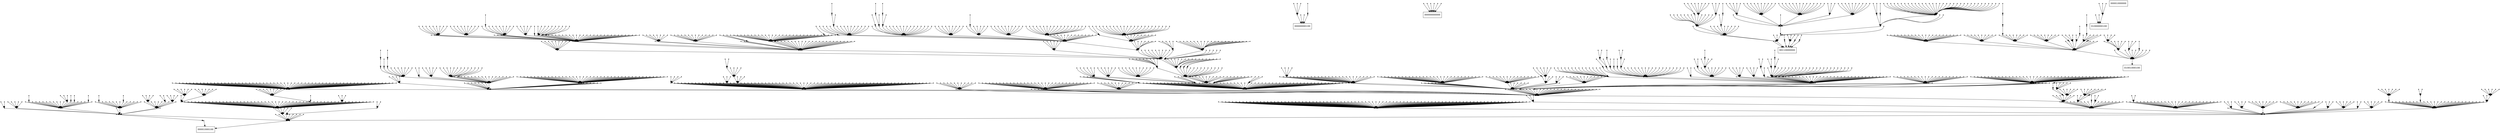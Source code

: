 digraph G {
node[shape=point];
concentrate=true;
"00000000001" -> "00000110010";
"00000000010" -> "00000010011";
"00000000011" -> "00000010011";
"00000000101" -> "00000110100";
"00000000110" -> "00000010001";
"00000000111" -> "00000010011";
"00000001000" -> "00000001011";
"00000001001" -> "00000111011";
"00000001010" -> "00000011011";
"00000001011" -> "00000011011";
"00000001100" -> "00000000001";
"00000001101" -> "00000110011";
"00000001110" -> "00000010011";
"00000001111" -> "00000010011";
"00000010000" -> "00001100100";
"00000010001" -> "00001110100";
"00000010010" -> "00000010001";
"00000010011" -> "00000110011";
"00000010100" -> "00001100100";
"00000010101" -> "00001110100";
"00000010110" -> "00000010101";
"00000010111" -> "00000110101";
"00000011000" -> "00000100001";
"00000011001" -> "00000110011";
"00000011010" -> "00000010011";
"00000011011" -> "00000110011";
"00000011100" -> "00000100101";
"00000011101" -> "00000110101";
"00000011110" -> "00000010001";
"00000011111" -> "00000110011";
"00000100000" -> "00000000100";
"00000100001" -> "00000110110";
"00000100010" -> "00000010011";
"00000100011" -> "00000010011";
"00000100100" -> "00000000100";
"00000100101" -> "00000110100";
"00000100110" -> "00000010101";
"00000100111" -> "00000010111";
"00000101000" -> "00000001011";
"00000101001" -> "00000111011";
"00000101010" -> "00000011011";
"00000101011" -> "00000011011";
"00000101100" -> "00000000101";
"00000101101" -> "00000110111";
"00000101110" -> "00000010011";
"00000101111" -> "00000010011";
"00000110000" -> "00001100100";
"00000110001" -> "00001110100";
"00000110010" -> "00000010101";
"00000110011" -> "00000110111";
"00000110100" -> "00001100100";
"00000110101" -> "00001110100";
"00000110110" -> "00000010101";
"00000110111" -> "00000110101";
"00000111000" -> "00000100101";
"00000111001" -> "00000110111";
"00000111010" -> "00000010011";
"00000111011" -> "00000110011";
"00000111100" -> "00000100101";
"00000111101" -> "00000110101";
"00000111110" -> "00000010101";
"00000111111" -> "00000110111";
"00001000001" -> "00001110000";
"00001000010" -> "00000010001";
"00001000011" -> "00000010011";
"00001000101" -> "00001110100";
"00001000110" -> "00000010001";
"00001000111" -> "00000010001";
"00001001000" -> "00000001001";
"00001001001" -> "00000111011";
"00001001010" -> "00000011011";
"00001001011" -> "00000011011";
"00001001100" -> "00000000001";
"00001001101" -> "00000110001";
"00001001110" -> "00000010001";
"00001001111" -> "00000010011";
"00001010000" -> "00001100100";
"00001010001" -> "00001110100";
"00001010010" -> "00001010001";
"00001010011" -> "00001110001";
"00001010100" -> "00001100100";
"00001010101" -> "00001110100";
"00001010110" -> "00001010101";
"00001010111" -> "00001110101";
"00001011000" -> "00001100001";
"00001011001" -> "00001110001";
"00001011010" -> "00000010001";
"00001011011" -> "00000110011";
"00001011100" -> "00001100101";
"00001011101" -> "00001110101";
"00001011110" -> "00000010001";
"00001011111" -> "00000110001";
"00001100000" -> "00001000100";
"00001100001" -> "00001110100";
"00001100010" -> "00000010001";
"00001100011" -> "00000010011";
"00001100100" -> "00001000100";
"00001100101" -> "00001110100";
"00001100110" -> "00000010101";
"00001100111" -> "00000010101";
"00001101000" -> "00000001001";
"00001101001" -> "00000111011";
"00001101010" -> "00000011011";
"00001101011" -> "00000011011";
"00001101100" -> "00000000101";
"00001101101" -> "00000110101";
"00001101110" -> "00000010001";
"00001101111" -> "00000010011";
"00001110000" -> "00001100100";
"00001110001" -> "00001110100";
"00001110010" -> "00001010101";
"00001110011" -> "00001110101";
"00001110100" -> "00001100100";
"00001110101" -> "00001110100";
"00001110110" -> "00001010101";
"00001110111" -> "00001110101";
"00001111000" -> "00001100101";
"00001111001" -> "00001110101";
"00001111010" -> "00000010001";
"00001111011" -> "00000110011";
"00001111100" -> "00001100101";
"00001111101" -> "00001110101";
"00001111110" -> "00000010101";
"00001111111" -> "00000110101";
"00010000000" -> "00000000000";
"00010000001" -> "00000110010";
"00010000010" -> "00000010011";
"00010000011" -> "00000010011";
"00010000100" -> "00000000000";
"00010000101" -> "00000110000";
"00010000110" -> "00000010001";
"00010000111" -> "00000010011";
"00010001000" -> "00000001011";
"00010001001" -> "00000111011";
"00010001010" -> "00000011011";
"00010001011" -> "00000011011";
"00010001100" -> "00000000001";
"00010001101" -> "00000110011";
"00010001110" -> "00000010011";
"00010001111" -> "00000010011";
"00010010000" -> "00000100000";
"00010010001" -> "00000110000";
"00010010010" -> "00000010001";
"00010010011" -> "00000110011";
"00010010100" -> "00000100100";
"00010010101" -> "00000110100";
"00010010110" -> "00000010001";
"00010010111" -> "00000110001";
"00010011000" -> "00000100001";
"00010011001" -> "00000110011";
"00010011010" -> "00000010011";
"00010011011" -> "00000110011";
"00010011100" -> "00000100001";
"00010011101" -> "00000110001";
"00010011110" -> "00000010001";
"00010011111" -> "00000110011";
"00010100000" -> "00000000000";
"00010100001" -> "00000110010";
"00010100010" -> "00000010011";
"00010100011" -> "00000010011";
"00010100100" -> "00000000100";
"00010100101" -> "00000110100";
"00010100110" -> "00000010001";
"00010100111" -> "00000010011";
"00010101000" -> "00000001011";
"00010101001" -> "00000111011";
"00010101010" -> "00000011011";
"00010101011" -> "00000011011";
"00010101100" -> "00000000001";
"00010101101" -> "00000110011";
"00010101110" -> "00000010011";
"00010101111" -> "00000010011";
"00010110000" -> "00000100100";
"00010110001" -> "00000110100";
"00010110010" -> "00000010001";
"00010110011" -> "00000110011";
"00010110100" -> "00000100100";
"00010110101" -> "00000110100";
"00010110110" -> "00000010101";
"00010110111" -> "00000110101";
"00010111000" -> "00000100001";
"00010111001" -> "00000110011";
"00010111010" -> "00000010011";
"00010111011" -> "00000110011";
"00010111100" -> "00000100101";
"00010111101" -> "00000110101";
"00010111110" -> "00000010001";
"00010111111" -> "00000110011";
"00011000000" -> "00000000000";
"00011000001" -> "00000110000";
"00011000010" -> "00000010001";
"00011000011" -> "00000010011";
"00011000100" -> "00000000000";
"00011000101" -> "00000110000";
"00011000110" -> "00000010001";
"00011000111" -> "00000010001";
"00011001000" -> "00000001001";
"00011001001" -> "00000111011";
"00011001010" -> "00000011011";
"00011001011" -> "00000011011";
"00011001100" -> "00000000001";
"00011001101" -> "00000110001";
"00011001110" -> "00000010001";
"00011001111" -> "00000010011";
"00011010000" -> "00001100000";
"00011010001" -> "00001110000";
"00011010010" -> "00000010001";
"00011010011" -> "00000110001";
"00011010100" -> "00001100100";
"00011010101" -> "00001110100";
"00011010110" -> "00000010001";
"00011010111" -> "00000110001";
"00011011000" -> "00000100001";
"00011011001" -> "00000110001";
"00011011010" -> "00000010001";
"00011011011" -> "00000110011";
"00011011100" -> "00000100001";
"00011011101" -> "00000110001";
"00011011110" -> "00000010001";
"00011011111" -> "00000110001";
"00011100000" -> "00000000000";
"00011100001" -> "00000110000";
"00011100010" -> "00000010001";
"00011100011" -> "00000010011";
"00011100100" -> "00000000100";
"00011100101" -> "00000110100";
"00011100110" -> "00000010001";
"00011100111" -> "00000010001";
"00011101000" -> "00000001001";
"00011101001" -> "00000111011";
"00011101010" -> "00000011011";
"00011101011" -> "00000011011";
"00011101100" -> "00000000001";
"00011101101" -> "00000110001";
"00011101110" -> "00000010001";
"00011101111" -> "00000010011";
"00011110000" -> "00001100100";
"00011110001" -> "00001110100";
"00011110010" -> "00000010001";
"00011110011" -> "00000110001";
"00011110100" -> "00001100100";
"00011110101" -> "00001110100";
"00011110110" -> "00000010101";
"00011110111" -> "00000110101";
"00011111000" -> "00000100001";
"00011111001" -> "00000110001";
"00011111010" -> "00000010001";
"00011111011" -> "00000110011";
"00011111100" -> "00000100101";
"00011111101" -> "00000110101";
"00011111110" -> "00000010001";
"00011111111" -> "00000110001";
"00100000000" -> "00110000000";
"00100000001" -> "00110110010";
"00100000010" -> "00010010011";
"00100000011" -> "00010010011";
"00100000100" -> "00110000100";
"00100000101" -> "00110110100";
"00100000110" -> "00010010001";
"00100000111" -> "00010010011";
"00100001000" -> "00110001011";
"00100001001" -> "00110111011";
"00100001010" -> "00010011011";
"00100001011" -> "00010011011";
"00100001100" -> "00110000001";
"00100001101" -> "00110110011";
"00100001110" -> "00010010011";
"00100001111" -> "00010010011";
"00100010000" -> "00111100100";
"00100010001" -> "00111110100";
"00100010010" -> "00010010001";
"00100010011" -> "00010110011";
"00100010100" -> "00111100100";
"00100010101" -> "00111110100";
"00100010110" -> "00010010101";
"00100010111" -> "00010110101";
"00100011000" -> "00110100001";
"00100011001" -> "00110110011";
"00100011010" -> "00010010011";
"00100011011" -> "00010110011";
"00100011100" -> "00110100101";
"00100011101" -> "00110110101";
"00100011110" -> "00010010001";
"00100011111" -> "00010110011";
"00100100000" -> "00110000100";
"00100100001" -> "00110110110";
"00100100010" -> "00010010011";
"00100100011" -> "00010010011";
"00100100100" -> "00110000100";
"00100100101" -> "00110110100";
"00100100110" -> "00010010101";
"00100100111" -> "00010010111";
"00100101000" -> "00110001011";
"00100101001" -> "00110111011";
"00100101010" -> "00010011011";
"00100101011" -> "00010011011";
"00100101100" -> "00110000101";
"00100101101" -> "00110110111";
"00100101110" -> "00010010011";
"00100101111" -> "00010010011";
"00100110000" -> "00111100100";
"00100110001" -> "00111110100";
"00100110010" -> "00010010101";
"00100110011" -> "00010110111";
"00100110100" -> "00111100100";
"00100110101" -> "00111110100";
"00100110110" -> "00010010101";
"00100110111" -> "00010110101";
"00100111000" -> "00110100101";
"00100111001" -> "00110110111";
"00100111010" -> "00010010011";
"00100111011" -> "00010110011";
"00100111100" -> "00110100101";
"00100111101" -> "00110110101";
"00100111110" -> "00010010101";
"00100111111" -> "00010110111";
"00101000000" -> "00111000000";
"00101000001" -> "00111110000";
"00101000010" -> "00010010001";
"00101000011" -> "00010010011";
"00101000100" -> "00111000100";
"00101000101" -> "00111110100";
"00101000110" -> "00010010001";
"00101000111" -> "00010010001";
"00101001000" -> "00110001001";
"00101001001" -> "00110111011";
"00101001010" -> "00010011011";
"00101001011" -> "00010011011";
"00101001100" -> "00110000001";
"00101001101" -> "00110110001";
"00101001110" -> "00010010001";
"00101001111" -> "00010010011";
"00101010000" -> "00111100100";
"00101010001" -> "00111110100";
"00101010010" -> "00011010001";
"00101010011" -> "00011110001";
"00101010100" -> "00111100100";
"00101010101" -> "00111110100";
"00101010110" -> "00011010101";
"00101010111" -> "00011110101";
"00101011000" -> "00111100001";
"00101011001" -> "00111110001";
"00101011010" -> "00010010001";
"00101011011" -> "00010110011";
"00101011100" -> "00111100101";
"00101011101" -> "00111110101";
"00101011110" -> "00010010001";
"00101011111" -> "00010110001";
"00101100000" -> "00111000100";
"00101100001" -> "00111110100";
"00101100010" -> "00010010001";
"00101100011" -> "00010010011";
"00101100100" -> "00111000100";
"00101100101" -> "00111110100";
"00101100110" -> "00010010101";
"00101100111" -> "00010010101";
"00101101000" -> "00110001001";
"00101101001" -> "00110111011";
"00101101010" -> "00010011011";
"00101101011" -> "00010011011";
"00101101100" -> "00110000101";
"00101101101" -> "00110110101";
"00101101110" -> "00010010001";
"00101101111" -> "00010010011";
"00101110000" -> "00111100100";
"00101110001" -> "00111110100";
"00101110010" -> "00011010101";
"00101110011" -> "00011110101";
"00101110100" -> "00111100100";
"00101110101" -> "00111110100";
"00101110110" -> "00011010101";
"00101110111" -> "00011110101";
"00101111000" -> "00111100101";
"00101111001" -> "00111110101";
"00101111010" -> "00010010001";
"00101111011" -> "00010110011";
"00101111100" -> "00111100101";
"00101111101" -> "00111110101";
"00101111110" -> "00010010101";
"00101111111" -> "00010110101";
"00110000001" -> "00110110010";
"00110000010" -> "00010010011";
"00110000011" -> "00010010011";
"00110000100" -> "00110000000";
"00110000101" -> "00110110000";
"00110000110" -> "00010010001";
"00110000111" -> "00010010011";
"00110001000" -> "00110001011";
"00110001001" -> "00110111011";
"00110001010" -> "00010011011";
"00110001011" -> "00010011011";
"00110001100" -> "00110000001";
"00110001101" -> "00110110011";
"00110001110" -> "00010010011";
"00110001111" -> "00010010011";
"00110010000" -> "00110100000";
"00110010001" -> "00110110000";
"00110010010" -> "00010010001";
"00110010011" -> "00010110011";
"00110010100" -> "00110100100";
"00110010101" -> "00110110100";
"00110010110" -> "00010010001";
"00110010111" -> "00010110001";
"00110011000" -> "00110100001";
"00110011001" -> "00110110011";
"00110011010" -> "00010010011";
"00110011011" -> "00010110011";
"00110011100" -> "00110100001";
"00110011101" -> "00110110001";
"00110011110" -> "00010010001";
"00110011111" -> "00010110011";
"00110100000" -> "00110000000";
"00110100001" -> "00110110010";
"00110100010" -> "00010010011";
"00110100011" -> "00010010011";
"00110100100" -> "00110000100";
"00110100101" -> "00110110100";
"00110100110" -> "00010010001";
"00110100111" -> "00010010011";
"00110101000" -> "00110001011";
"00110101001" -> "00110111011";
"00110101010" -> "00010011011";
"00110101011" -> "00010011011";
"00110101100" -> "00110000001";
"00110101101" -> "00110110011";
"00110101110" -> "00010010011";
"00110101111" -> "00010010011";
"00110110000" -> "00110100100";
"00110110001" -> "00110110100";
"00110110010" -> "00010010001";
"00110110011" -> "00010110011";
"00110110100" -> "00110100100";
"00110110101" -> "00110110100";
"00110110110" -> "00010010101";
"00110110111" -> "00010110101";
"00110111000" -> "00110100001";
"00110111001" -> "00110110011";
"00110111010" -> "00010010011";
"00110111011" -> "00010110011";
"00110111100" -> "00110100101";
"00110111101" -> "00110110101";
"00110111110" -> "00010010001";
"00110111111" -> "00010110011";
"00111000000" -> "00110000000";
"00111000001" -> "00110110000";
"00111000010" -> "00010010001";
"00111000011" -> "00010010011";
"00111000100" -> "00110000000";
"00111000101" -> "00110110000";
"00111000110" -> "00010010001";
"00111000111" -> "00010010001";
"00111001000" -> "00110001001";
"00111001001" -> "00110111011";
"00111001010" -> "00010011011";
"00111001011" -> "00010011011";
"00111001100" -> "00110000001";
"00111001101" -> "00110110001";
"00111001110" -> "00010010001";
"00111001111" -> "00010010011";
"00111010000" -> "00111100000";
"00111010001" -> "00111110000";
"00111010010" -> "00010010001";
"00111010011" -> "00010110001";
"00111010100" -> "00111100100";
"00111010101" -> "00111110100";
"00111010110" -> "00010010001";
"00111010111" -> "00010110001";
"00111011000" -> "00110100001";
"00111011001" -> "00110110001";
"00111011010" -> "00010010001";
"00111011011" -> "00010110011";
"00111011100" -> "00110100001";
"00111011101" -> "00110110001";
"00111011110" -> "00010010001";
"00111011111" -> "00010110001";
"00111100000" -> "00110000000";
"00111100001" -> "00110110000";
"00111100010" -> "00010010001";
"00111100011" -> "00010010011";
"00111100100" -> "00110000100";
"00111100101" -> "00110110100";
"00111100110" -> "00010010001";
"00111100111" -> "00010010001";
"00111101000" -> "00110001001";
"00111101001" -> "00110111011";
"00111101010" -> "00010011011";
"00111101011" -> "00010011011";
"00111101100" -> "00110000001";
"00111101101" -> "00110110001";
"00111101110" -> "00010010001";
"00111101111" -> "00010010011";
"00111110000" -> "00111100100";
"00111110001" -> "00111110100";
"00111110010" -> "00010010001";
"00111110011" -> "00010110001";
"00111110100" -> "00111100100";
"00111110101" -> "00111110100";
"00111110110" -> "00010010101";
"00111110111" -> "00010110101";
"00111111000" -> "00110100001";
"00111111001" -> "00110110001";
"00111111010" -> "00010010001";
"00111111011" -> "00010110011";
"00111111100" -> "00110100101";
"00111111101" -> "00110110101";
"00111111110" -> "00010010001";
"00111111111" -> "00010110001";
"01000000000" -> "01000001000";
"01000000001" -> "01000111010";
"01000000010" -> "00000011011";
"01000000011" -> "00000011011";
"01000000101" -> "01000110100";
"01000000110" -> "00000010001";
"01000000111" -> "00000010011";
"01000001000" -> "01000001011";
"01000001001" -> "01000111011";
"01000001010" -> "00000011011";
"01000001011" -> "00000011011";
"01000001100" -> "01000001001";
"01000001101" -> "01000111011";
"01000001110" -> "00000011011";
"01000001111" -> "00000011011";
"01000010000" -> "01001100100";
"01000010001" -> "01001110100";
"01000010010" -> "00000010001";
"01000010011" -> "00000110011";
"01000010100" -> "01001100100";
"01000010101" -> "01001110100";
"01000010110" -> "00000010101";
"01000010111" -> "00000110101";
"01000011000" -> "01000101001";
"01000011001" -> "01000111011";
"01000011010" -> "00000011011";
"01000011011" -> "00000111011";
"01000011100" -> "01000100101";
"01000011101" -> "01000110101";
"01000011110" -> "00000010001";
"01000011111" -> "00000110011";
"01000100000" -> "01000001100";
"01000100001" -> "01000111110";
"01000100010" -> "00000011011";
"01000100011" -> "00000011011";
"01000100100" -> "01000000100";
"01000100101" -> "01000110100";
"01000100110" -> "00000010101";
"01000100111" -> "00000010111";
"01000101000" -> "01000001011";
"01000101001" -> "01000111011";
"01000101010" -> "00000011011";
"01000101011" -> "00000011011";
"01000101100" -> "01000001101";
"01000101101" -> "01000111111";
"01000101110" -> "00000011011";
"01000101111" -> "00000011011";
"01000110000" -> "01001100100";
"01000110001" -> "01001110100";
"01000110010" -> "00000010101";
"01000110011" -> "00000110111";
"01000110100" -> "01001100100";
"01000110101" -> "01001110100";
"01000110110" -> "00000010101";
"01000110111" -> "00000110101";
"01000111000" -> "01000101101";
"01000111001" -> "01000111111";
"01000111010" -> "00000011011";
"01000111011" -> "00000111011";
"01000111100" -> "01000100101";
"01000111101" -> "01000110101";
"01000111110" -> "00000010101";
"01000111111" -> "00000110111";
"01001000000" -> "01001001000";
"01001000001" -> "01001111000";
"01001000010" -> "00000011001";
"01001000011" -> "00000011011";
"01001000101" -> "01001110100";
"01001000110" -> "00000010001";
"01001000111" -> "00000010001";
"01001001000" -> "01000001001";
"01001001001" -> "01000111011";
"01001001010" -> "00000011011";
"01001001011" -> "00000011011";
"01001001100" -> "01000001001";
"01001001101" -> "01000111001";
"01001001110" -> "00000011001";
"01001001111" -> "00000011011";
"01001010000" -> "01001100100";
"01001010001" -> "01001110100";
"01001010010" -> "00001010001";
"01001010011" -> "00001110001";
"01001010100" -> "01001100100";
"01001010101" -> "01001110100";
"01001010110" -> "00001010101";
"01001010111" -> "00001110101";
"01001011000" -> "01001101001";
"01001011001" -> "01001111001";
"01001011010" -> "00000011001";
"01001011011" -> "00000111011";
"01001011100" -> "01001100101";
"01001011101" -> "01001110101";
"01001011110" -> "00000010001";
"01001011111" -> "00000110001";
"01001100000" -> "01001001100";
"01001100001" -> "01001111100";
"01001100010" -> "00000011001";
"01001100011" -> "00000011011";
"01001100100" -> "01001000100";
"01001100101" -> "01001110100";
"01001100110" -> "00000010101";
"01001100111" -> "00000010101";
"01001101000" -> "01000001001";
"01001101001" -> "01000111011";
"01001101010" -> "00000011011";
"01001101011" -> "00000011011";
"01001101100" -> "01000001101";
"01001101101" -> "01000111101";
"01001101110" -> "00000011001";
"01001101111" -> "00000011011";
"01001110000" -> "01001100100";
"01001110001" -> "01001110100";
"01001110010" -> "00001010101";
"01001110011" -> "00001110101";
"01001110100" -> "01001100100";
"01001110101" -> "01001110100";
"01001110110" -> "00001010101";
"01001110111" -> "00001110101";
"01001111000" -> "01001101101";
"01001111001" -> "01001111101";
"01001111010" -> "00000011001";
"01001111011" -> "00000111011";
"01001111100" -> "01001100101";
"01001111101" -> "01001110101";
"01001111110" -> "00000010101";
"01001111111" -> "00000110101";
"01010000000" -> "01000001000";
"01010000001" -> "01000111010";
"01010000010" -> "00000011011";
"01010000011" -> "00000011011";
"01010000100" -> "01000000000";
"01010000101" -> "01000110000";
"01010000110" -> "00000010001";
"01010000111" -> "00000010011";
"01010001000" -> "01000001011";
"01010001001" -> "01000111011";
"01010001010" -> "00000011011";
"01010001011" -> "00000011011";
"01010001100" -> "01000001001";
"01010001101" -> "01000111011";
"01010001110" -> "00000011011";
"01010001111" -> "00000011011";
"01010010000" -> "01000100000";
"01010010001" -> "01000110000";
"01010010010" -> "00000010001";
"01010010011" -> "00000110011";
"01010010100" -> "01000100100";
"01010010101" -> "01000110100";
"01010010110" -> "00000010001";
"01010010111" -> "00000110001";
"01010011000" -> "01000101001";
"01010011001" -> "01000111011";
"01010011010" -> "00000011011";
"01010011011" -> "00000111011";
"01010011100" -> "01000100001";
"01010011101" -> "01000110001";
"01010011110" -> "00000010001";
"01010011111" -> "00000110011";
"01010100000" -> "01000001000";
"01010100001" -> "01000111010";
"01010100010" -> "00000011011";
"01010100011" -> "00000011011";
"01010100100" -> "01000000100";
"01010100101" -> "01000110100";
"01010100110" -> "00000010001";
"01010100111" -> "00000010011";
"01010101000" -> "01000001011";
"01010101001" -> "01000111011";
"01010101010" -> "00000011011";
"01010101011" -> "00000011011";
"01010101100" -> "01000001001";
"01010101101" -> "01000111011";
"01010101110" -> "00000011011";
"01010101111" -> "00000011011";
"01010110000" -> "01000100100";
"01010110001" -> "01000110100";
"01010110010" -> "00000010001";
"01010110011" -> "00000110011";
"01010110100" -> "01000100100";
"01010110101" -> "01000110100";
"01010110110" -> "00000010101";
"01010110111" -> "00000110101";
"01010111000" -> "01000101001";
"01010111001" -> "01000111011";
"01010111010" -> "00000011011";
"01010111011" -> "00000111011";
"01010111100" -> "01000100101";
"01010111101" -> "01000110101";
"01010111110" -> "00000010001";
"01010111111" -> "00000110011";
"01011000000" -> "01000001000";
"01011000001" -> "01000111000";
"01011000010" -> "00000011001";
"01011000011" -> "00000011011";
"01011000100" -> "01000000000";
"01011000101" -> "01000110000";
"01011000110" -> "00000010001";
"01011000111" -> "00000010001";
"01011001000" -> "01000001001";
"01011001001" -> "01000111011";
"01011001010" -> "00000011011";
"01011001011" -> "00000011011";
"01011001100" -> "01000001001";
"01011001101" -> "01000111001";
"01011001110" -> "00000011001";
"01011001111" -> "00000011011";
"01011010000" -> "01001100000";
"01011010001" -> "01001110000";
"01011010010" -> "00000010001";
"01011010011" -> "00000110001";
"01011010100" -> "01001100100";
"01011010101" -> "01001110100";
"01011010110" -> "00000010001";
"01011010111" -> "00000110001";
"01011011000" -> "01000101001";
"01011011001" -> "01000111001";
"01011011010" -> "00000011001";
"01011011011" -> "00000111011";
"01011011100" -> "01000100001";
"01011011101" -> "01000110001";
"01011011110" -> "00000010001";
"01011011111" -> "00000110001";
"01011100000" -> "01000001000";
"01011100001" -> "01000111000";
"01011100010" -> "00000011001";
"01011100011" -> "00000011011";
"01011100100" -> "01000000100";
"01011100101" -> "01000110100";
"01011100110" -> "00000010001";
"01011100111" -> "00000010001";
"01011101000" -> "01000001001";
"01011101001" -> "01000111011";
"01011101010" -> "00000011011";
"01011101011" -> "00000011011";
"01011101100" -> "01000001001";
"01011101101" -> "01000111001";
"01011101110" -> "00000011001";
"01011101111" -> "00000011011";
"01011110000" -> "01001100100";
"01011110001" -> "01001110100";
"01011110010" -> "00000010001";
"01011110011" -> "00000110001";
"01011110100" -> "01001100100";
"01011110101" -> "01001110100";
"01011110110" -> "00000010101";
"01011110111" -> "00000110101";
"01011111000" -> "01000101001";
"01011111001" -> "01000111001";
"01011111010" -> "00000011001";
"01011111011" -> "00000111011";
"01011111100" -> "01000100101";
"01011111101" -> "01000110101";
"01011111110" -> "00000010001";
"01011111111" -> "00000110001";
"01100000000" -> "01110001000";
"01100000001" -> "01110111010";
"01100000010" -> "00010011011";
"01100000011" -> "00010011011";
"01100000100" -> "01110000100";
"01100000101" -> "01110110100";
"01100000110" -> "00010010001";
"01100000111" -> "00010010011";
"01100001000" -> "01110001011";
"01100001001" -> "01110111011";
"01100001010" -> "00010011011";
"01100001011" -> "00010011011";
"01100001100" -> "01110001001";
"01100001101" -> "01110111011";
"01100001110" -> "00010011011";
"01100001111" -> "00010011011";
"01100010000" -> "01111100100";
"01100010001" -> "01111110100";
"01100010010" -> "00010010001";
"01100010011" -> "00010110011";
"01100010100" -> "01111100100";
"01100010101" -> "01111110100";
"01100010110" -> "00010010101";
"01100010111" -> "00010110101";
"01100011000" -> "01110101001";
"01100011001" -> "01110111011";
"01100011010" -> "00010011011";
"01100011011" -> "00010111011";
"01100011100" -> "01110100101";
"01100011101" -> "01110110101";
"01100011110" -> "00010010001";
"01100011111" -> "00010110011";
"01100100000" -> "01110001100";
"01100100001" -> "01110111110";
"01100100010" -> "00010011011";
"01100100011" -> "00010011011";
"01100100100" -> "01110000100";
"01100100101" -> "01110110100";
"01100100110" -> "00010010101";
"01100100111" -> "00010010111";
"01100101000" -> "01110001011";
"01100101001" -> "01110111011";
"01100101010" -> "00010011011";
"01100101011" -> "00010011011";
"01100101100" -> "01110001101";
"01100101101" -> "01110111111";
"01100101110" -> "00010011011";
"01100101111" -> "00010011011";
"01100110000" -> "01111100100";
"01100110001" -> "01111110100";
"01100110010" -> "00010010101";
"01100110011" -> "00010110111";
"01100110100" -> "01111100100";
"01100110101" -> "01111110100";
"01100110110" -> "00010010101";
"01100110111" -> "00010110101";
"01100111000" -> "01110101101";
"01100111001" -> "01110111111";
"01100111010" -> "00010011011";
"01100111011" -> "00010111011";
"01100111100" -> "01110100101";
"01100111101" -> "01110110101";
"01100111110" -> "00010010101";
"01100111111" -> "00010110111";
"01101000000" -> "01111001000";
"01101000001" -> "01111111000";
"01101000010" -> "00010011001";
"01101000011" -> "00010011011";
"01101000100" -> "01111000100";
"01101000101" -> "01111110100";
"01101000110" -> "00010010001";
"01101000111" -> "00010010001";
"01101001000" -> "01110001001";
"01101001001" -> "01110111011";
"01101001010" -> "00010011011";
"01101001011" -> "00010011011";
"01101001100" -> "01110001001";
"01101001101" -> "01110111001";
"01101001110" -> "00010011001";
"01101001111" -> "00010011011";
"01101010000" -> "01111100100";
"01101010001" -> "01111110100";
"01101010010" -> "00011010001";
"01101010011" -> "00011110001";
"01101010100" -> "01111100100";
"01101010101" -> "01111110100";
"01101010110" -> "00011010101";
"01101010111" -> "00011110101";
"01101011000" -> "01111101001";
"01101011001" -> "01111111001";
"01101011010" -> "00010011001";
"01101011011" -> "00010111011";
"01101011100" -> "01111100101";
"01101011101" -> "01111110101";
"01101011110" -> "00010010001";
"01101011111" -> "00010110001";
"01101100000" -> "01111001100";
"01101100001" -> "01111111100";
"01101100010" -> "00010011001";
"01101100011" -> "00010011011";
"01101100100" -> "01111000100";
"01101100101" -> "01111110100";
"01101100110" -> "00010010101";
"01101100111" -> "00010010101";
"01101101000" -> "01110001001";
"01101101001" -> "01110111011";
"01101101010" -> "00010011011";
"01101101011" -> "00010011011";
"01101101100" -> "01110001101";
"01101101101" -> "01110111101";
"01101101110" -> "00010011001";
"01101101111" -> "00010011011";
"01101110000" -> "01111100100";
"01101110001" -> "01111110100";
"01101110010" -> "00011010101";
"01101110011" -> "00011110101";
"01101110100" -> "01111100100";
"01101110101" -> "01111110100";
"01101110110" -> "00011010101";
"01101110111" -> "00011110101";
"01101111000" -> "01111101101";
"01101111001" -> "01111111101";
"01101111010" -> "00010011001";
"01101111011" -> "00010111011";
"01101111100" -> "01111100101";
"01101111101" -> "01111110101";
"01101111110" -> "00010010101";
"01101111111" -> "00010110101";
"01110000000" -> "01110001000";
"01110000001" -> "01110111010";
"01110000010" -> "00010011011";
"01110000011" -> "00010011011";
"01110000100" -> "01110000000";
"01110000101" -> "01110110000";
"01110000110" -> "00010010001";
"01110000111" -> "00010010011";
"01110001000" -> "01110001011";
"01110001001" -> "01110111011";
"01110001010" -> "00010011011";
"01110001011" -> "00010011011";
"01110001100" -> "01110001001";
"01110001101" -> "01110111011";
"01110001110" -> "00010011011";
"01110001111" -> "00010011011";
"01110010000" -> "01110100000";
"01110010001" -> "01110110000";
"01110010010" -> "00010010001";
"01110010011" -> "00010110011";
"01110010100" -> "01110100100";
"01110010101" -> "01110110100";
"01110010110" -> "00010010001";
"01110010111" -> "00010110001";
"01110011000" -> "01110101001";
"01110011001" -> "01110111011";
"01110011010" -> "00010011011";
"01110011011" -> "00010111011";
"01110011100" -> "01110100001";
"01110011101" -> "01110110001";
"01110011110" -> "00010010001";
"01110011111" -> "00010110011";
"01110100000" -> "01110001000";
"01110100001" -> "01110111010";
"01110100010" -> "00010011011";
"01110100011" -> "00010011011";
"01110100100" -> "01110000100";
"01110100101" -> "01110110100";
"01110100110" -> "00010010001";
"01110100111" -> "00010010011";
"01110101000" -> "01110001011";
"01110101001" -> "01110111011";
"01110101010" -> "00010011011";
"01110101011" -> "00010011011";
"01110101100" -> "01110001001";
"01110101101" -> "01110111011";
"01110101110" -> "00010011011";
"01110101111" -> "00010011011";
"01110110000" -> "01110100100";
"01110110001" -> "01110110100";
"01110110010" -> "00010010001";
"01110110011" -> "00010110011";
"01110110100" -> "01110100100";
"01110110101" -> "01110110100";
"01110110110" -> "00010010101";
"01110110111" -> "00010110101";
"01110111000" -> "01110101001";
"01110111001" -> "01110111011";
"01110111010" -> "00010011011";
"01110111011" -> "00010111011";
"01110111100" -> "01110100101";
"01110111101" -> "01110110101";
"01110111110" -> "00010010001";
"01110111111" -> "00010110011";
"01111000000" -> "01110001000";
"01111000001" -> "01110111000";
"01111000010" -> "00010011001";
"01111000011" -> "00010011011";
"01111000100" -> "01110000000";
"01111000101" -> "01110110000";
"01111000110" -> "00010010001";
"01111000111" -> "00010010001";
"01111001000" -> "01110001001";
"01111001001" -> "01110111011";
"01111001010" -> "00010011011";
"01111001011" -> "00010011011";
"01111001100" -> "01110001001";
"01111001101" -> "01110111001";
"01111001110" -> "00010011001";
"01111001111" -> "00010011011";
"01111010000" -> "01111100000";
"01111010001" -> "01111110000";
"01111010010" -> "00010010001";
"01111010011" -> "00010110001";
"01111010100" -> "01111100100";
"01111010101" -> "01111110100";
"01111010110" -> "00010010001";
"01111010111" -> "00010110001";
"01111011000" -> "01110101001";
"01111011001" -> "01110111001";
"01111011010" -> "00010011001";
"01111011011" -> "00010111011";
"01111011100" -> "01110100001";
"01111011101" -> "01110110001";
"01111011110" -> "00010010001";
"01111011111" -> "00010110001";
"01111100000" -> "01110001000";
"01111100001" -> "01110111000";
"01111100010" -> "00010011001";
"01111100011" -> "00010011011";
"01111100100" -> "01110000100";
"01111100101" -> "01110110100";
"01111100110" -> "00010010001";
"01111100111" -> "00010010001";
"01111101000" -> "01110001001";
"01111101001" -> "01110111011";
"01111101010" -> "00010011011";
"01111101011" -> "00010011011";
"01111101100" -> "01110001001";
"01111101101" -> "01110111001";
"01111101110" -> "00010011001";
"01111101111" -> "00010011011";
"01111110000" -> "01111100100";
"01111110001" -> "01111110100";
"01111110010" -> "00010010001";
"01111110011" -> "00010110001";
"01111110100" -> "01111100100";
"01111110101" -> "01111110100";
"01111110110" -> "00010010101";
"01111110111" -> "00010110101";
"01111111000" -> "01110101001";
"01111111001" -> "01110111001";
"01111111010" -> "00010011001";
"01111111011" -> "00010111011";
"01111111100" -> "01110100101";
"01111111101" -> "01110110101";
"01111111110" -> "00010010001";
"01111111111" -> "00010110001";
"10000000000" -> "01100000000";
"10000000001" -> "01100110010";
"10000000010" -> "00000010011";
"10000000011" -> "00000010011";
"10000000100" -> "01100000100";
"10000000101" -> "01100110100";
"10000000110" -> "00000010001";
"10000000111" -> "00000010011";
"10000001000" -> "01100001011";
"10000001001" -> "01100111011";
"10000001010" -> "00000011011";
"10000001011" -> "00000011011";
"10000001100" -> "01100000001";
"10000001101" -> "01100110011";
"10000001110" -> "00000010011";
"10000001111" -> "00000010011";
"10000010000" -> "01101100100";
"10000010001" -> "01101110100";
"10000010010" -> "00000010001";
"10000010011" -> "00000110011";
"10000010100" -> "01101100100";
"10000010101" -> "01101110100";
"10000010110" -> "00000010101";
"10000010111" -> "00000110101";
"10000011000" -> "01100100001";
"10000011001" -> "01100110011";
"10000011010" -> "00000010011";
"10000011011" -> "00000110011";
"10000011100" -> "01100100101";
"10000011101" -> "01100110101";
"10000011110" -> "00000010001";
"10000011111" -> "00000110011";
"10000100000" -> "01100000100";
"10000100001" -> "01100110110";
"10000100010" -> "00000010011";
"10000100011" -> "00000010011";
"10000100100" -> "01100000100";
"10000100101" -> "01100110100";
"10000100110" -> "00000010101";
"10000100111" -> "00000010111";
"10000101000" -> "01100001011";
"10000101001" -> "01100111011";
"10000101010" -> "00000011011";
"10000101011" -> "00000011011";
"10000101100" -> "01100000101";
"10000101101" -> "01100110111";
"10000101110" -> "00000010011";
"10000101111" -> "00000010011";
"10000110000" -> "01101100100";
"10000110001" -> "01101110100";
"10000110010" -> "00000010101";
"10000110011" -> "00000110111";
"10000110100" -> "01101100100";
"10000110101" -> "01101110100";
"10000110110" -> "00000010101";
"10000110111" -> "00000110101";
"10000111000" -> "01100100101";
"10000111001" -> "01100110111";
"10000111010" -> "00000010011";
"10000111011" -> "00000110011";
"10000111100" -> "01100100101";
"10000111101" -> "01100110101";
"10000111110" -> "00000010101";
"10000111111" -> "00000110111";
"10001000000" -> "01101000000";
"10001000001" -> "01101110000";
"10001000010" -> "00000010001";
"10001000011" -> "00000010011";
"10001000100" -> "01101000100";
"10001000101" -> "01101110100";
"10001000110" -> "00000010001";
"10001000111" -> "00000010001";
"10001001000" -> "01100001001";
"10001001001" -> "01100111011";
"10001001010" -> "00000011011";
"10001001011" -> "00000011011";
"10001001100" -> "01100000001";
"10001001101" -> "01100110001";
"10001001110" -> "00000010001";
"10001001111" -> "00000010011";
"10001010000" -> "01101100100";
"10001010001" -> "01101110100";
"10001010010" -> "00001010001";
"10001010011" -> "00001110001";
"10001010100" -> "01101100100";
"10001010101" -> "01101110100";
"10001010110" -> "00001010101";
"10001010111" -> "00001110101";
"10001011000" -> "01101100001";
"10001011001" -> "01101110001";
"10001011010" -> "00000010001";
"10001011011" -> "00000110011";
"10001011100" -> "01101100101";
"10001011101" -> "01101110101";
"10001011110" -> "00000010001";
"10001011111" -> "00000110001";
"10001100000" -> "01101000100";
"10001100001" -> "01101110100";
"10001100010" -> "00000010001";
"10001100011" -> "00000010011";
"10001100100" -> "01101000100";
"10001100101" -> "01101110100";
"10001100110" -> "00000010101";
"10001100111" -> "00000010101";
"10001101000" -> "01100001001";
"10001101001" -> "01100111011";
"10001101010" -> "00000011011";
"10001101011" -> "00000011011";
"10001101100" -> "01100000101";
"10001101101" -> "01100110101";
"10001101110" -> "00000010001";
"10001101111" -> "00000010011";
"10001110000" -> "01101100100";
"10001110001" -> "01101110100";
"10001110010" -> "00001010101";
"10001110011" -> "00001110101";
"10001110100" -> "01101100100";
"10001110101" -> "01101110100";
"10001110110" -> "00001010101";
"10001110111" -> "00001110101";
"10001111000" -> "01101100101";
"10001111001" -> "01101110101";
"10001111010" -> "00000010001";
"10001111011" -> "00000110011";
"10001111100" -> "01101100101";
"10001111101" -> "01101110101";
"10001111110" -> "00000010101";
"10001111111" -> "00000110101";
"10010000000" -> "01100000000";
"10010000001" -> "01100110010";
"10010000010" -> "00000010011";
"10010000011" -> "00000010011";
"10010000100" -> "01100000000";
"10010000101" -> "01100110000";
"10010000110" -> "00000010001";
"10010000111" -> "00000010011";
"10010001000" -> "01100001011";
"10010001001" -> "01100111011";
"10010001010" -> "00000011011";
"10010001011" -> "00000011011";
"10010001100" -> "01100000001";
"10010001101" -> "01100110011";
"10010001110" -> "00000010011";
"10010001111" -> "00000010011";
"10010010000" -> "01100100000";
"10010010001" -> "01100110000";
"10010010010" -> "00000010001";
"10010010011" -> "00000110011";
"10010010100" -> "01100100100";
"10010010101" -> "01100110100";
"10010010110" -> "00000010001";
"10010010111" -> "00000110001";
"10010011000" -> "01100100001";
"10010011001" -> "01100110011";
"10010011010" -> "00000010011";
"10010011011" -> "00000110011";
"10010011100" -> "01100100001";
"10010011101" -> "01100110001";
"10010011110" -> "00000010001";
"10010011111" -> "00000110011";
"10010100000" -> "01100000000";
"10010100001" -> "01100110010";
"10010100010" -> "00000010011";
"10010100011" -> "00000010011";
"10010100100" -> "01100000100";
"10010100101" -> "01100110100";
"10010100110" -> "00000010001";
"10010100111" -> "00000010011";
"10010101000" -> "01100001011";
"10010101001" -> "01100111011";
"10010101010" -> "00000011011";
"10010101011" -> "00000011011";
"10010101100" -> "01100000001";
"10010101101" -> "01100110011";
"10010101110" -> "00000010011";
"10010101111" -> "00000010011";
"10010110000" -> "01100100100";
"10010110001" -> "01100110100";
"10010110010" -> "00000010001";
"10010110011" -> "00000110011";
"10010110100" -> "01100100100";
"10010110101" -> "01100110100";
"10010110110" -> "00000010101";
"10010110111" -> "00000110101";
"10010111000" -> "01100100001";
"10010111001" -> "01100110011";
"10010111010" -> "00000010011";
"10010111011" -> "00000110011";
"10010111100" -> "01100100101";
"10010111101" -> "01100110101";
"10010111110" -> "00000010001";
"10010111111" -> "00000110011";
"10011000000" -> "01100000000";
"10011000001" -> "01100110000";
"10011000010" -> "00000010001";
"10011000011" -> "00000010011";
"10011000100" -> "01100000000";
"10011000101" -> "01100110000";
"10011000110" -> "00000010001";
"10011000111" -> "00000010001";
"10011001000" -> "01100001001";
"10011001001" -> "01100111011";
"10011001010" -> "00000011011";
"10011001011" -> "00000011011";
"10011001100" -> "01100000001";
"10011001101" -> "01100110001";
"10011001110" -> "00000010001";
"10011001111" -> "00000010011";
"10011010000" -> "01101100000";
"10011010001" -> "01101110000";
"10011010010" -> "00000010001";
"10011010011" -> "00000110001";
"10011010100" -> "01101100100";
"10011010101" -> "01101110100";
"10011010110" -> "00000010001";
"10011010111" -> "00000110001";
"10011011000" -> "01100100001";
"10011011001" -> "01100110001";
"10011011010" -> "00000010001";
"10011011011" -> "00000110011";
"10011011100" -> "01100100001";
"10011011101" -> "01100110001";
"10011011110" -> "00000010001";
"10011011111" -> "00000110001";
"10011100000" -> "01100000000";
"10011100001" -> "01100110000";
"10011100010" -> "00000010001";
"10011100011" -> "00000010011";
"10011100100" -> "01100000100";
"10011100101" -> "01100110100";
"10011100110" -> "00000010001";
"10011100111" -> "00000010001";
"10011101000" -> "01100001001";
"10011101001" -> "01100111011";
"10011101010" -> "00000011011";
"10011101011" -> "00000011011";
"10011101100" -> "01100000001";
"10011101101" -> "01100110001";
"10011101110" -> "00000010001";
"10011101111" -> "00000010011";
"10011110000" -> "01101100100";
"10011110001" -> "01101110100";
"10011110010" -> "00000010001";
"10011110011" -> "00000110001";
"10011110100" -> "01101100100";
"10011110101" -> "01101110100";
"10011110110" -> "00000010101";
"10011110111" -> "00000110101";
"10011111000" -> "01100100001";
"10011111001" -> "01100110001";
"10011111010" -> "00000010001";
"10011111011" -> "00000110011";
"10011111100" -> "01100100101";
"10011111101" -> "01100110101";
"10011111110" -> "00000010001";
"10011111111" -> "00000110001";
"10100000000" -> "01110000000";
"10100000001" -> "01110110010";
"10100000010" -> "00110010011";
"10100000011" -> "00110010011";
"10100000100" -> "01110000100";
"10100000101" -> "01110110100";
"10100000110" -> "00110010001";
"10100000111" -> "00110010011";
"10100001000" -> "01110001011";
"10100001001" -> "01110111011";
"10100001010" -> "00110011011";
"10100001011" -> "00110011011";
"10100001100" -> "01110000001";
"10100001101" -> "01110110011";
"10100001110" -> "00110010011";
"10100001111" -> "00110010011";
"10100010000" -> "01111100100";
"10100010001" -> "01111110100";
"10100010010" -> "00110010001";
"10100010011" -> "00110110011";
"10100010100" -> "01111100100";
"10100010101" -> "01111110100";
"10100010110" -> "00110010101";
"10100010111" -> "00110110101";
"10100011000" -> "01110100001";
"10100011001" -> "01110110011";
"10100011010" -> "00110010011";
"10100011011" -> "00110110011";
"10100011100" -> "01110100101";
"10100011101" -> "01110110101";
"10100011110" -> "00110010001";
"10100011111" -> "00110110011";
"10100100000" -> "01110000100";
"10100100001" -> "01110110110";
"10100100010" -> "00110010011";
"10100100011" -> "00110010011";
"10100100100" -> "01110000100";
"10100100101" -> "01110110100";
"10100100110" -> "00110010101";
"10100100111" -> "00110010111";
"10100101000" -> "01110001011";
"10100101001" -> "01110111011";
"10100101010" -> "00110011011";
"10100101011" -> "00110011011";
"10100101100" -> "01110000101";
"10100101101" -> "01110110111";
"10100101110" -> "00110010011";
"10100101111" -> "00110010011";
"10100110000" -> "01111100100";
"10100110001" -> "01111110100";
"10100110010" -> "00110010101";
"10100110011" -> "00110110111";
"10100110100" -> "01111100100";
"10100110101" -> "01111110100";
"10100110110" -> "00110010101";
"10100110111" -> "00110110101";
"10100111000" -> "01110100101";
"10100111001" -> "01110110111";
"10100111010" -> "00110010011";
"10100111011" -> "00110110011";
"10100111100" -> "01110100101";
"10100111101" -> "01110110101";
"10100111110" -> "00110010101";
"10100111111" -> "00110110111";
"10101000000" -> "01111000000";
"10101000001" -> "01111110000";
"10101000010" -> "00110010001";
"10101000011" -> "00110010011";
"10101000100" -> "01111000100";
"10101000101" -> "01111110100";
"10101000110" -> "00110010001";
"10101000111" -> "00110010001";
"10101001000" -> "01110001001";
"10101001001" -> "01110111011";
"10101001010" -> "00110011011";
"10101001011" -> "00110011011";
"10101001100" -> "01110000001";
"10101001101" -> "01110110001";
"10101001110" -> "00110010001";
"10101001111" -> "00110010011";
"10101010000" -> "01111100100";
"10101010001" -> "01111110100";
"10101010010" -> "00111010001";
"10101010011" -> "00111110001";
"10101010100" -> "01111100100";
"10101010101" -> "01111110100";
"10101010110" -> "00111010101";
"10101010111" -> "00111110101";
"10101011000" -> "01111100001";
"10101011001" -> "01111110001";
"10101011010" -> "00110010001";
"10101011011" -> "00110110011";
"10101011100" -> "01111100101";
"10101011101" -> "01111110101";
"10101011110" -> "00110010001";
"10101011111" -> "00110110001";
"10101100000" -> "01111000100";
"10101100001" -> "01111110100";
"10101100010" -> "00110010001";
"10101100011" -> "00110010011";
"10101100100" -> "01111000100";
"10101100101" -> "01111110100";
"10101100110" -> "00110010101";
"10101100111" -> "00110010101";
"10101101000" -> "01110001001";
"10101101001" -> "01110111011";
"10101101010" -> "00110011011";
"10101101011" -> "00110011011";
"10101101100" -> "01110000101";
"10101101101" -> "01110110101";
"10101101110" -> "00110010001";
"10101101111" -> "00110010011";
"10101110000" -> "01111100100";
"10101110001" -> "01111110100";
"10101110010" -> "00111010101";
"10101110011" -> "00111110101";
"10101110100" -> "01111100100";
"10101110101" -> "01111110100";
"10101110110" -> "00111010101";
"10101110111" -> "00111110101";
"10101111000" -> "01111100101";
"10101111001" -> "01111110101";
"10101111010" -> "00110010001";
"10101111011" -> "00110110011";
"10101111100" -> "01111100101";
"10101111101" -> "01111110101";
"10101111110" -> "00110010101";
"10101111111" -> "00110110101";
"10110000000" -> "01110000000";
"10110000001" -> "01110110010";
"10110000010" -> "00110010011";
"10110000011" -> "00110010011";
"10110000100" -> "01110000000";
"10110000101" -> "01110110000";
"10110000110" -> "00110010001";
"10110000111" -> "00110010011";
"10110001000" -> "01110001011";
"10110001001" -> "01110111011";
"10110001010" -> "00110011011";
"10110001011" -> "00110011011";
"10110001100" -> "01110000001";
"10110001101" -> "01110110011";
"10110001110" -> "00110010011";
"10110001111" -> "00110010011";
"10110010000" -> "01110100000";
"10110010001" -> "01110110000";
"10110010010" -> "00110010001";
"10110010011" -> "00110110011";
"10110010100" -> "01110100100";
"10110010101" -> "01110110100";
"10110010110" -> "00110010001";
"10110010111" -> "00110110001";
"10110011000" -> "01110100001";
"10110011001" -> "01110110011";
"10110011010" -> "00110010011";
"10110011011" -> "00110110011";
"10110011100" -> "01110100001";
"10110011101" -> "01110110001";
"10110011110" -> "00110010001";
"10110011111" -> "00110110011";
"10110100000" -> "01110000000";
"10110100001" -> "01110110010";
"10110100010" -> "00110010011";
"10110100011" -> "00110010011";
"10110100100" -> "01110000100";
"10110100101" -> "01110110100";
"10110100110" -> "00110010001";
"10110100111" -> "00110010011";
"10110101000" -> "01110001011";
"10110101001" -> "01110111011";
"10110101010" -> "00110011011";
"10110101011" -> "00110011011";
"10110101100" -> "01110000001";
"10110101101" -> "01110110011";
"10110101110" -> "00110010011";
"10110101111" -> "00110010011";
"10110110000" -> "01110100100";
"10110110001" -> "01110110100";
"10110110010" -> "00110010001";
"10110110011" -> "00110110011";
"10110110100" -> "01110100100";
"10110110101" -> "01110110100";
"10110110110" -> "00110010101";
"10110110111" -> "00110110101";
"10110111000" -> "01110100001";
"10110111001" -> "01110110011";
"10110111010" -> "00110010011";
"10110111011" -> "00110110011";
"10110111100" -> "01110100101";
"10110111101" -> "01110110101";
"10110111110" -> "00110010001";
"10110111111" -> "00110110011";
"10111000000" -> "01110000000";
"10111000001" -> "01110110000";
"10111000010" -> "00110010001";
"10111000011" -> "00110010011";
"10111000100" -> "01110000000";
"10111000101" -> "01110110000";
"10111000110" -> "00110010001";
"10111000111" -> "00110010001";
"10111001000" -> "01110001001";
"10111001001" -> "01110111011";
"10111001010" -> "00110011011";
"10111001011" -> "00110011011";
"10111001100" -> "01110000001";
"10111001101" -> "01110110001";
"10111001110" -> "00110010001";
"10111001111" -> "00110010011";
"10111010000" -> "01111100000";
"10111010001" -> "01111110000";
"10111010010" -> "00110010001";
"10111010011" -> "00110110001";
"10111010100" -> "01111100100";
"10111010101" -> "01111110100";
"10111010110" -> "00110010001";
"10111010111" -> "00110110001";
"10111011000" -> "01110100001";
"10111011001" -> "01110110001";
"10111011010" -> "00110010001";
"10111011011" -> "00110110011";
"10111011100" -> "01110100001";
"10111011101" -> "01110110001";
"10111011110" -> "00110010001";
"10111011111" -> "00110110001";
"10111100000" -> "01110000000";
"10111100001" -> "01110110000";
"10111100010" -> "00110010001";
"10111100011" -> "00110010011";
"10111100100" -> "01110000100";
"10111100101" -> "01110110100";
"10111100110" -> "00110010001";
"10111100111" -> "00110010001";
"10111101000" -> "01110001001";
"10111101001" -> "01110111011";
"10111101010" -> "00110011011";
"10111101011" -> "00110011011";
"10111101100" -> "01110000001";
"10111101101" -> "01110110001";
"10111101110" -> "00110010001";
"10111101111" -> "00110010011";
"10111110000" -> "01111100100";
"10111110001" -> "01111110100";
"10111110010" -> "00110010001";
"10111110011" -> "00110110001";
"10111110100" -> "01111100100";
"10111110101" -> "01111110100";
"10111110110" -> "00110010101";
"10111110111" -> "00110110101";
"10111111000" -> "01110100001";
"10111111001" -> "01110110001";
"10111111010" -> "00110010001";
"10111111011" -> "00110110011";
"10111111100" -> "01110100101";
"10111111101" -> "01110110101";
"10111111110" -> "00110010001";
"10111111111" -> "00110110001";
"11000000000" -> "01100001000";
"11000000001" -> "01100111010";
"11000000010" -> "01000011011";
"11000000011" -> "01000011011";
"11000000100" -> "01100000100";
"11000000101" -> "01100110100";
"11000000110" -> "01000010001";
"11000000111" -> "01000010011";
"11000001000" -> "01100001011";
"11000001001" -> "01100111011";
"11000001010" -> "01000011011";
"11000001011" -> "01000011011";
"11000001100" -> "01100001001";
"11000001101" -> "01100111011";
"11000001110" -> "01000011011";
"11000001111" -> "01000011011";
"11000010000" -> "01101100100";
"11000010001" -> "01101110100";
"11000010010" -> "01000010001";
"11000010011" -> "01000110011";
"11000010100" -> "01101100100";
"11000010101" -> "01101110100";
"11000010110" -> "01000010101";
"11000010111" -> "01000110101";
"11000011000" -> "01100101001";
"11000011001" -> "01100111011";
"11000011010" -> "01000011011";
"11000011011" -> "01000111011";
"11000011100" -> "01100100101";
"11000011101" -> "01100110101";
"11000011110" -> "01000010001";
"11000011111" -> "01000110011";
"11000100000" -> "01100001100";
"11000100001" -> "01100111110";
"11000100010" -> "01000011011";
"11000100011" -> "01000011011";
"11000100100" -> "01100000100";
"11000100101" -> "01100110100";
"11000100110" -> "01000010101";
"11000100111" -> "01000010111";
"11000101000" -> "01100001011";
"11000101001" -> "01100111011";
"11000101010" -> "01000011011";
"11000101011" -> "01000011011";
"11000101100" -> "01100001101";
"11000101101" -> "01100111111";
"11000101110" -> "01000011011";
"11000101111" -> "01000011011";
"11000110000" -> "01101100100";
"11000110001" -> "01101110100";
"11000110010" -> "01000010101";
"11000110011" -> "01000110111";
"11000110100" -> "01101100100";
"11000110101" -> "01101110100";
"11000110110" -> "01000010101";
"11000110111" -> "01000110101";
"11000111000" -> "01100101101";
"11000111001" -> "01100111111";
"11000111010" -> "01000011011";
"11000111011" -> "01000111011";
"11000111100" -> "01100100101";
"11000111101" -> "01100110101";
"11000111110" -> "01000010101";
"11000111111" -> "01000110111";
"11001000000" -> "01101001000";
"11001000001" -> "01101111000";
"11001000010" -> "01000011001";
"11001000011" -> "01000011011";
"11001000100" -> "01101000100";
"11001000101" -> "01101110100";
"11001000110" -> "01000010001";
"11001000111" -> "01000010001";
"11001001000" -> "01100001001";
"11001001001" -> "01100111011";
"11001001010" -> "01000011011";
"11001001011" -> "01000011011";
"11001001100" -> "01100001001";
"11001001101" -> "01100111001";
"11001001110" -> "01000011001";
"11001001111" -> "01000011011";
"11001010000" -> "01101100100";
"11001010001" -> "01101110100";
"11001010010" -> "01001010001";
"11001010011" -> "01001110001";
"11001010100" -> "01101100100";
"11001010101" -> "01101110100";
"11001010110" -> "01001010101";
"11001010111" -> "01001110101";
"11001011000" -> "01101101001";
"11001011001" -> "01101111001";
"11001011010" -> "01000011001";
"11001011011" -> "01000111011";
"11001011100" -> "01101100101";
"11001011101" -> "01101110101";
"11001011110" -> "01000010001";
"11001011111" -> "01000110001";
"11001100000" -> "01101001100";
"11001100001" -> "01101111100";
"11001100010" -> "01000011001";
"11001100011" -> "01000011011";
"11001100100" -> "01101000100";
"11001100101" -> "01101110100";
"11001100110" -> "01000010101";
"11001100111" -> "01000010101";
"11001101000" -> "01100001001";
"11001101001" -> "01100111011";
"11001101010" -> "01000011011";
"11001101011" -> "01000011011";
"11001101100" -> "01100001101";
"11001101101" -> "01100111101";
"11001101110" -> "01000011001";
"11001101111" -> "01000011011";
"11001110000" -> "01101100100";
"11001110001" -> "01101110100";
"11001110010" -> "01001010101";
"11001110011" -> "01001110101";
"11001110100" -> "01101100100";
"11001110101" -> "01101110100";
"11001110110" -> "01001010101";
"11001110111" -> "01001110101";
"11001111000" -> "01101101101";
"11001111001" -> "01101111101";
"11001111010" -> "01000011001";
"11001111011" -> "01000111011";
"11001111100" -> "01101100101";
"11001111101" -> "01101110101";
"11001111110" -> "01000010101";
"11001111111" -> "01000110101";
"11010000000" -> "01100001000";
"11010000001" -> "01100111010";
"11010000010" -> "01000011011";
"11010000011" -> "01000011011";
"11010000100" -> "01100000000";
"11010000101" -> "01100110000";
"11010000110" -> "01000010001";
"11010000111" -> "01000010011";
"11010001000" -> "01100001011";
"11010001001" -> "01100111011";
"11010001010" -> "01000011011";
"11010001011" -> "01000011011";
"11010001100" -> "01100001001";
"11010001101" -> "01100111011";
"11010001110" -> "01000011011";
"11010001111" -> "01000011011";
"11010010000" -> "01100100000";
"11010010001" -> "01100110000";
"11010010010" -> "01000010001";
"11010010011" -> "01000110011";
"11010010100" -> "01100100100";
"11010010101" -> "01100110100";
"11010010110" -> "01000010001";
"11010010111" -> "01000110001";
"11010011000" -> "01100101001";
"11010011001" -> "01100111011";
"11010011010" -> "01000011011";
"11010011011" -> "01000111011";
"11010011100" -> "01100100001";
"11010011101" -> "01100110001";
"11010011110" -> "01000010001";
"11010011111" -> "01000110011";
"11010100000" -> "01100001000";
"11010100001" -> "01100111010";
"11010100010" -> "01000011011";
"11010100011" -> "01000011011";
"11010100100" -> "01100000100";
"11010100101" -> "01100110100";
"11010100110" -> "01000010001";
"11010100111" -> "01000010011";
"11010101000" -> "01100001011";
"11010101001" -> "01100111011";
"11010101010" -> "01000011011";
"11010101011" -> "01000011011";
"11010101100" -> "01100001001";
"11010101101" -> "01100111011";
"11010101110" -> "01000011011";
"11010101111" -> "01000011011";
"11010110000" -> "01100100100";
"11010110001" -> "01100110100";
"11010110010" -> "01000010001";
"11010110011" -> "01000110011";
"11010110100" -> "01100100100";
"11010110101" -> "01100110100";
"11010110110" -> "01000010101";
"11010110111" -> "01000110101";
"11010111000" -> "01100101001";
"11010111001" -> "01100111011";
"11010111010" -> "01000011011";
"11010111011" -> "01000111011";
"11010111100" -> "01100100101";
"11010111101" -> "01100110101";
"11010111110" -> "01000010001";
"11010111111" -> "01000110011";
"11011000000" -> "01100001000";
"11011000001" -> "01100111000";
"11011000010" -> "01000011001";
"11011000011" -> "01000011011";
"11011000100" -> "01100000000";
"11011000101" -> "01100110000";
"11011000110" -> "01000010001";
"11011000111" -> "01000010001";
"11011001000" -> "01100001001";
"11011001001" -> "01100111011";
"11011001010" -> "01000011011";
"11011001011" -> "01000011011";
"11011001100" -> "01100001001";
"11011001101" -> "01100111001";
"11011001110" -> "01000011001";
"11011001111" -> "01000011011";
"11011010000" -> "01101100000";
"11011010001" -> "01101110000";
"11011010010" -> "01000010001";
"11011010011" -> "01000110001";
"11011010100" -> "01101100100";
"11011010101" -> "01101110100";
"11011010110" -> "01000010001";
"11011010111" -> "01000110001";
"11011011000" -> "01100101001";
"11011011001" -> "01100111001";
"11011011010" -> "01000011001";
"11011011011" -> "01000111011";
"11011011100" -> "01100100001";
"11011011101" -> "01100110001";
"11011011110" -> "01000010001";
"11011011111" -> "01000110001";
"11011100000" -> "01100001000";
"11011100001" -> "01100111000";
"11011100010" -> "01000011001";
"11011100011" -> "01000011011";
"11011100100" -> "01100000100";
"11011100101" -> "01100110100";
"11011100110" -> "01000010001";
"11011100111" -> "01000010001";
"11011101000" -> "01100001001";
"11011101001" -> "01100111011";
"11011101010" -> "01000011011";
"11011101011" -> "01000011011";
"11011101100" -> "01100001001";
"11011101101" -> "01100111001";
"11011101110" -> "01000011001";
"11011101111" -> "01000011011";
"11011110000" -> "01101100100";
"11011110001" -> "01101110100";
"11011110010" -> "01000010001";
"11011110011" -> "01000110001";
"11011110100" -> "01101100100";
"11011110101" -> "01101110100";
"11011110110" -> "01000010101";
"11011110111" -> "01000110101";
"11011111000" -> "01100101001";
"11011111001" -> "01100111001";
"11011111010" -> "01000011001";
"11011111011" -> "01000111011";
"11011111100" -> "01100100101";
"11011111101" -> "01100110101";
"11011111110" -> "01000010001";
"11011111111" -> "01000110001";
"11100000000" -> "01110001000";
"11100000001" -> "01110111010";
"11100000010" -> "01110011011";
"11100000011" -> "01110011011";
"11100000100" -> "01110000100";
"11100000101" -> "01110110100";
"11100000110" -> "01110010001";
"11100000111" -> "01110010011";
"11100001000" -> "01110001011";
"11100001001" -> "01110111011";
"11100001010" -> "01110011011";
"11100001011" -> "01110011011";
"11100001100" -> "01110001001";
"11100001101" -> "01110111011";
"11100001110" -> "01110011011";
"11100001111" -> "01110011011";
"11100010000" -> "01111100100";
"11100010001" -> "01111110100";
"11100010010" -> "01110010001";
"11100010011" -> "01110110011";
"11100010100" -> "01111100100";
"11100010101" -> "01111110100";
"11100010110" -> "01110010101";
"11100010111" -> "01110110101";
"11100011000" -> "01110101001";
"11100011001" -> "01110111011";
"11100011010" -> "01110011011";
"11100011011" -> "01110111011";
"11100011100" -> "01110100101";
"11100011101" -> "01110110101";
"11100011110" -> "01110010001";
"11100011111" -> "01110110011";
"11100100000" -> "01110001100";
"11100100001" -> "01110111110";
"11100100010" -> "01110011011";
"11100100011" -> "01110011011";
"11100100100" -> "01110000100";
"11100100101" -> "01110110100";
"11100100110" -> "01110010101";
"11100100111" -> "01110010111";
"11100101000" -> "01110001011";
"11100101001" -> "01110111011";
"11100101010" -> "01110011011";
"11100101011" -> "01110011011";
"11100101100" -> "01110001101";
"11100101101" -> "01110111111";
"11100101110" -> "01110011011";
"11100101111" -> "01110011011";
"11100110000" -> "01111100100";
"11100110001" -> "01111110100";
"11100110010" -> "01110010101";
"11100110011" -> "01110110111";
"11100110100" -> "01111100100";
"11100110101" -> "01111110100";
"11100110110" -> "01110010101";
"11100110111" -> "01110110101";
"11100111000" -> "01110101101";
"11100111001" -> "01110111111";
"11100111010" -> "01110011011";
"11100111011" -> "01110111011";
"11100111100" -> "01110100101";
"11100111101" -> "01110110101";
"11100111110" -> "01110010101";
"11100111111" -> "01110110111";
"11101000000" -> "01111001000";
"11101000001" -> "01111111000";
"11101000010" -> "01110011001";
"11101000011" -> "01110011011";
"11101000100" -> "01111000100";
"11101000101" -> "01111110100";
"11101000110" -> "01110010001";
"11101000111" -> "01110010001";
"11101001000" -> "01110001001";
"11101001001" -> "01110111011";
"11101001010" -> "01110011011";
"11101001011" -> "01110011011";
"11101001100" -> "01110001001";
"11101001101" -> "01110111001";
"11101001110" -> "01110011001";
"11101001111" -> "01110011011";
"11101010000" -> "01111100100";
"11101010001" -> "01111110100";
"11101010010" -> "01111010001";
"11101010011" -> "01111110001";
"11101010100" -> "01111100100";
"11101010101" -> "01111110100";
"11101010110" -> "01111010101";
"11101010111" -> "01111110101";
"11101011000" -> "01111101001";
"11101011001" -> "01111111001";
"11101011010" -> "01110011001";
"11101011011" -> "01110111011";
"11101011100" -> "01111100101";
"11101011101" -> "01111110101";
"11101011110" -> "01110010001";
"11101011111" -> "01110110001";
"11101100000" -> "01111001100";
"11101100001" -> "01111111100";
"11101100010" -> "01110011001";
"11101100011" -> "01110011011";
"11101100100" -> "01111000100";
"11101100101" -> "01111110100";
"11101100110" -> "01110010101";
"11101100111" -> "01110010101";
"11101101000" -> "01110001001";
"11101101001" -> "01110111011";
"11101101010" -> "01110011011";
"11101101011" -> "01110011011";
"11101101100" -> "01110001101";
"11101101101" -> "01110111101";
"11101101110" -> "01110011001";
"11101101111" -> "01110011011";
"11101110000" -> "01111100100";
"11101110001" -> "01111110100";
"11101110010" -> "01111010101";
"11101110011" -> "01111110101";
"11101110100" -> "01111100100";
"11101110101" -> "01111110100";
"11101110110" -> "01111010101";
"11101110111" -> "01111110101";
"11101111000" -> "01111101101";
"11101111001" -> "01111111101";
"11101111010" -> "01110011001";
"11101111011" -> "01110111011";
"11101111100" -> "01111100101";
"11101111101" -> "01111110101";
"11101111110" -> "01110010101";
"11101111111" -> "01110110101";
"11110000000" -> "01110001000";
"11110000001" -> "01110111010";
"11110000010" -> "01110011011";
"11110000011" -> "01110011011";
"11110000100" -> "01110000000";
"11110000101" -> "01110110000";
"11110000110" -> "01110010001";
"11110000111" -> "01110010011";
"11110001000" -> "01110001011";
"11110001001" -> "01110111011";
"11110001010" -> "01110011011";
"11110001011" -> "01110011011";
"11110001100" -> "01110001001";
"11110001101" -> "01110111011";
"11110001110" -> "01110011011";
"11110001111" -> "01110011011";
"11110010000" -> "01110100000";
"11110010001" -> "01110110000";
"11110010010" -> "01110010001";
"11110010011" -> "01110110011";
"11110010100" -> "01110100100";
"11110010101" -> "01110110100";
"11110010110" -> "01110010001";
"11110010111" -> "01110110001";
"11110011000" -> "01110101001";
"11110011001" -> "01110111011";
"11110011010" -> "01110011011";
"11110011011" -> "01110111011";
"11110011100" -> "01110100001";
"11110011101" -> "01110110001";
"11110011110" -> "01110010001";
"11110011111" -> "01110110011";
"11110100000" -> "01110001000";
"11110100001" -> "01110111010";
"11110100010" -> "01110011011";
"11110100011" -> "01110011011";
"11110100100" -> "01110000100";
"11110100101" -> "01110110100";
"11110100110" -> "01110010001";
"11110100111" -> "01110010011";
"11110101000" -> "01110001011";
"11110101001" -> "01110111011";
"11110101010" -> "01110011011";
"11110101011" -> "01110011011";
"11110101100" -> "01110001001";
"11110101101" -> "01110111011";
"11110101110" -> "01110011011";
"11110101111" -> "01110011011";
"11110110000" -> "01110100100";
"11110110001" -> "01110110100";
"11110110010" -> "01110010001";
"11110110011" -> "01110110011";
"11110110100" -> "01110100100";
"11110110101" -> "01110110100";
"11110110110" -> "01110010101";
"11110110111" -> "01110110101";
"11110111000" -> "01110101001";
"11110111001" -> "01110111011";
"11110111010" -> "01110011011";
"11110111011" -> "01110111011";
"11110111100" -> "01110100101";
"11110111101" -> "01110110101";
"11110111110" -> "01110010001";
"11110111111" -> "01110110011";
"11111000000" -> "01110001000";
"11111000001" -> "01110111000";
"11111000010" -> "01110011001";
"11111000011" -> "01110011011";
"11111000100" -> "01110000000";
"11111000101" -> "01110110000";
"11111000110" -> "01110010001";
"11111000111" -> "01110010001";
"11111001000" -> "01110001001";
"11111001001" -> "01110111011";
"11111001010" -> "01110011011";
"11111001011" -> "01110011011";
"11111001100" -> "01110001001";
"11111001101" -> "01110111001";
"11111001110" -> "01110011001";
"11111001111" -> "01110011011";
"11111010000" -> "01111100000";
"11111010001" -> "01111110000";
"11111010010" -> "01110010001";
"11111010011" -> "01110110001";
"11111010100" -> "01111100100";
"11111010101" -> "01111110100";
"11111010110" -> "01110010001";
"11111010111" -> "01110110001";
"11111011000" -> "01110101001";
"11111011001" -> "01110111001";
"11111011010" -> "01110011001";
"11111011011" -> "01110111011";
"11111011100" -> "01110100001";
"11111011101" -> "01110110001";
"11111011110" -> "01110010001";
"11111011111" -> "01110110001";
"11111100000" -> "01110001000";
"11111100001" -> "01110111000";
"11111100010" -> "01110011001";
"11111100011" -> "01110011011";
"11111100100" -> "01110000100";
"11111100101" -> "01110110100";
"11111100110" -> "01110010001";
"11111100111" -> "01110010001";
"11111101000" -> "01110001001";
"11111101001" -> "01110111011";
"11111101010" -> "01110011011";
"11111101011" -> "01110011011";
"11111101100" -> "01110001001";
"11111101101" -> "01110111001";
"11111101110" -> "01110011001";
"11111101111" -> "01110011011";
"11111110000" -> "01111100100";
"11111110001" -> "01111110100";
"11111110010" -> "01110010001";
"11111110011" -> "01110110001";
"11111110100" -> "01111100100";
"11111110101" -> "01111110100";
"11111110110" -> "01110010101";
"11111110111" -> "01110110101";
"11111111000" -> "01110101001";
"11111111001" -> "01110111001";
"11111111010" -> "01110011001";
"11111111011" -> "01110111011";
"11111111100" -> "01110100101";
"11111111101" -> "01110110101";
"11111111110" -> "01110010001";
"11111111111" -> "01110110001";
"00000000000" [shape=box];
"00000000100" [shape=box];
"00001000000" [shape=box];
"00001000100" [shape=box];
"00110000000" [shape=box];
"01000000100" [shape=box];
"01001000100" [shape=box];

}